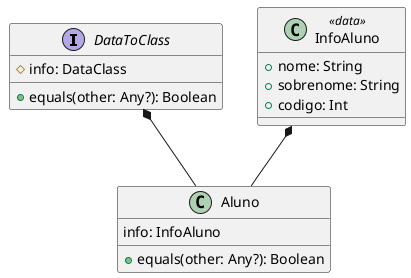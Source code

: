 @startuml


interface DataToClass {
    # info: DataClass

    + equals(other: Any?): Boolean
}

class InfoAluno <<data>> {
    + nome: String
    + sobrenome: String
    + codigo: Int
}

class Aluno {
    info: InfoAluno

    + equals(other: Any?): Boolean
}

DataToClass *-- Aluno
InfoAluno *-- Aluno

@enduml